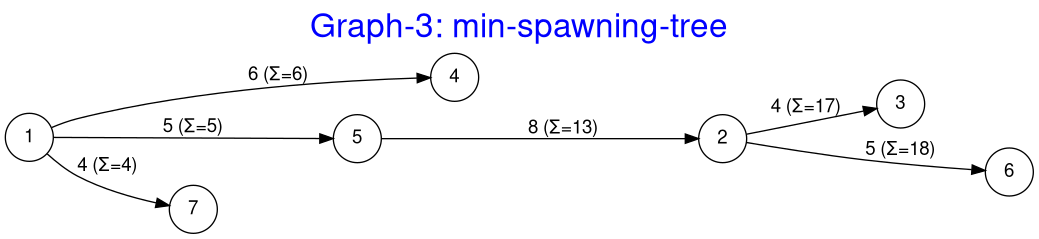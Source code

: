 @startdot
digraph a {
    label = "Graph-3: min-spawning-tree"
    labelloc  =  t
    fontsize  = 25
    fontcolor = blue

    fontname="Helvetica,Arial,sans-serif"
    node [fontname="Helvetica,Arial,sans-serif"]
    edge [fontname="Helvetica,Arial,sans-serif"]
    rankdir=LR;
    node [shape = circle];
    edge[arrowhead="normal"];
    1 -> 4 [label = "6 (Σ=6)", minlen=3];
    1 -> 5 [label = "5 (Σ=5)", minlen=2];
    1 -> 7 [label = "4 (Σ=4)", minlen=1];
    2 -> 3 [label = "4 (Σ=17)", minlen=1];
    2 -> 6 [label = "5 (Σ=18)", minlen=2];
    5 -> 2 [label = "8 (Σ=13)", minlen=4];
}
@enddot
